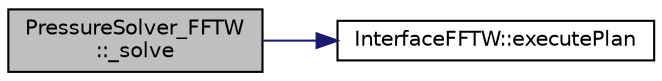 digraph "PressureSolver_FFTW::_solve"
{
  edge [fontname="Helvetica",fontsize="10",labelfontname="Helvetica",labelfontsize="10"];
  node [fontname="Helvetica",fontsize="10",shape=record];
  rankdir="LR";
  Node1 [label="PressureSolver_FFTW\l::_solve",height=0.2,width=0.4,color="black", fillcolor="grey75", style="filled", fontcolor="black"];
  Node1 -> Node2 [color="midnightblue",fontsize="10",style="solid",fontname="Helvetica"];
  Node2 [label="InterfaceFFTW::executePlan",height=0.2,width=0.4,color="black", fillcolor="white", style="filled",URL="$class_interface_f_f_t_w.html#ab8a43c25e4cef9fef7c5e842084a367d"];
}
